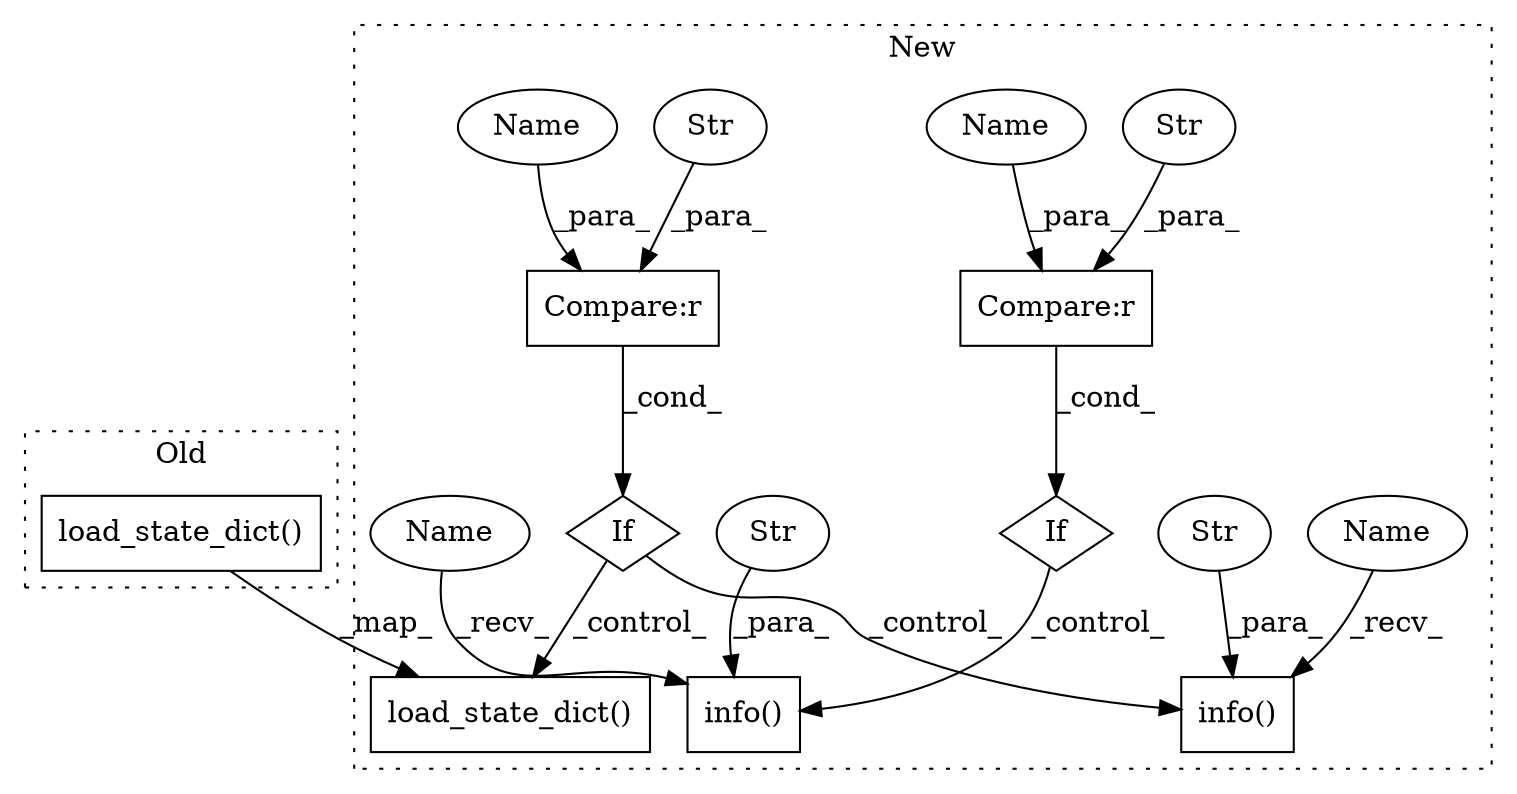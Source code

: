 digraph G {
subgraph cluster0 {
1 [label="load_state_dict()" a="75" s="12235,12294" l="31,1" shape="box"];
label = "Old";
style="dotted";
}
subgraph cluster1 {
2 [label="load_state_dict()" a="75" s="10344,10403" l="31,1" shape="box"];
3 [label="If" a="96" s="10216" l="3" shape="diamond"];
4 [label="Compare:r" a="40" s="10219" l="30" shape="box"];
5 [label="Str" a="66" s="10219" l="22" shape="ellipse"];
6 [label="info()" a="75" s="10271,10322" l="9,1" shape="box"];
7 [label="Compare:r" a="40" s="10014" l="30" shape="box"];
8 [label="If" a="96" s="10011" l="3" shape="diamond"];
9 [label="Str" a="66" s="10014" l="22" shape="ellipse"];
10 [label="Str" a="66" s="10280" l="42" shape="ellipse"];
11 [label="info()" a="75" s="10066,10117" l="9,1" shape="box"];
12 [label="Str" a="66" s="10075" l="42" shape="ellipse"];
13 [label="Name" a="87" s="10040" l="4" shape="ellipse"];
14 [label="Name" a="87" s="10245" l="4" shape="ellipse"];
15 [label="Name" a="87" s="10271" l="3" shape="ellipse"];
16 [label="Name" a="87" s="10066" l="3" shape="ellipse"];
label = "New";
style="dotted";
}
1 -> 2 [label="_map_"];
3 -> 6 [label="_control_"];
3 -> 2 [label="_control_"];
4 -> 3 [label="_cond_"];
5 -> 4 [label="_para_"];
7 -> 8 [label="_cond_"];
8 -> 11 [label="_control_"];
9 -> 7 [label="_para_"];
10 -> 6 [label="_para_"];
12 -> 11 [label="_para_"];
13 -> 7 [label="_para_"];
14 -> 4 [label="_para_"];
15 -> 6 [label="_recv_"];
16 -> 11 [label="_recv_"];
}